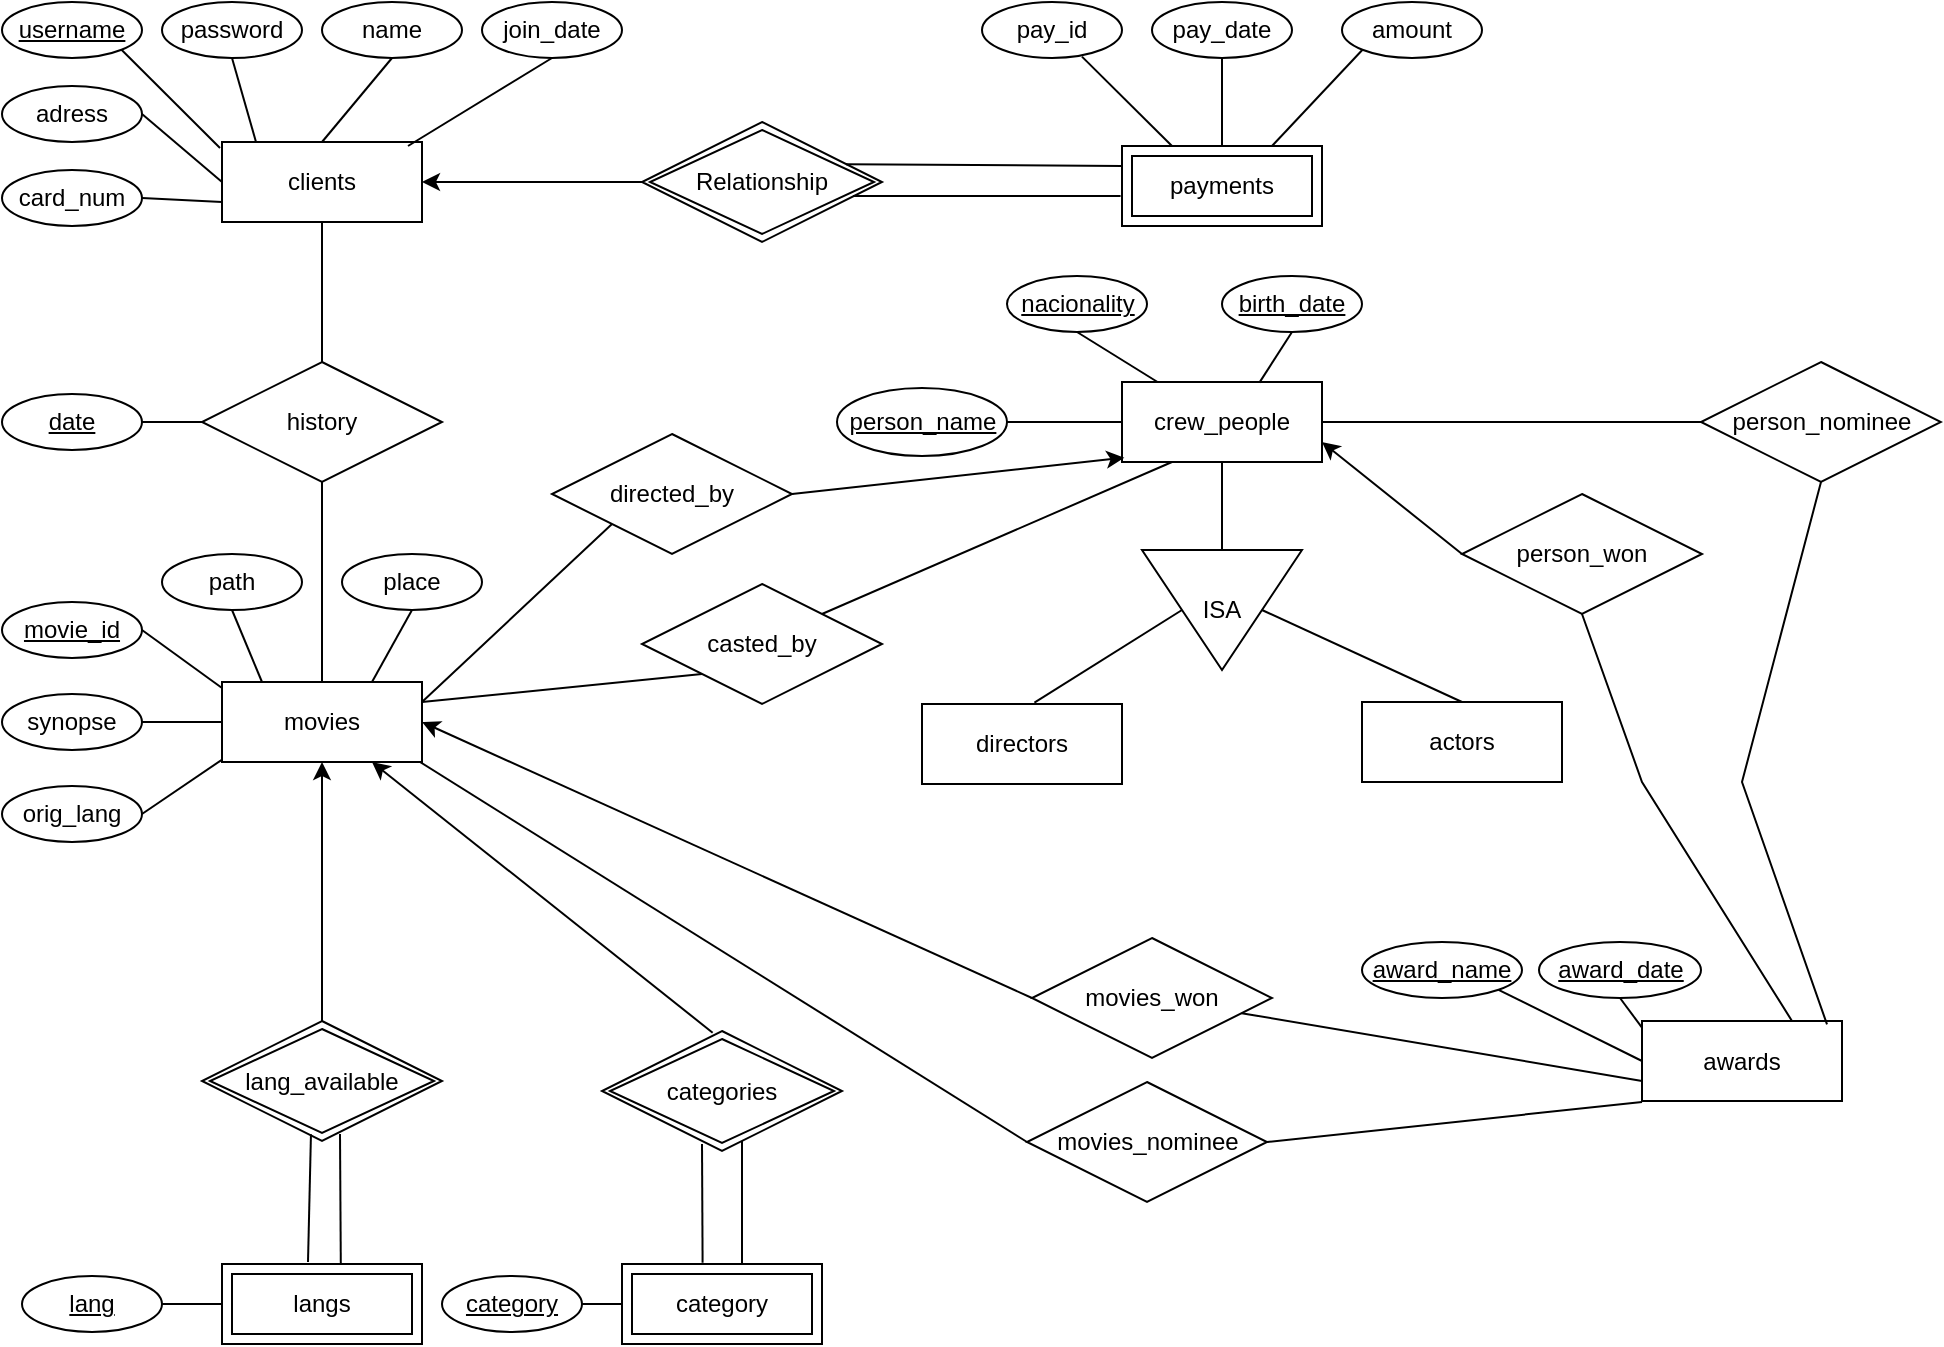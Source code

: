 <mxfile version="12.3.8" type="github" pages="1">
  <diagram id="RYnue4cF0OKcC7SYmtah" name="Page-1">
    <mxGraphModel dx="1406" dy="778" grid="1" gridSize="10" guides="1" tooltips="1" connect="1" arrows="1" fold="1" page="1" pageScale="1" pageWidth="850" pageHeight="1100" math="0" shadow="0">
      <root>
        <mxCell id="0"/>
        <mxCell id="1" parent="0"/>
        <mxCell id="TG9i973_F82ijA39gTVR-1" value="clients" style="whiteSpace=wrap;html=1;align=center;" parent="1" vertex="1">
          <mxGeometry x="110" y="80" width="100" height="40" as="geometry"/>
        </mxCell>
        <mxCell id="TG9i973_F82ijA39gTVR-2" value="username" style="ellipse;whiteSpace=wrap;html=1;align=center;fontStyle=4" parent="1" vertex="1">
          <mxGeometry y="10" width="70" height="28" as="geometry"/>
        </mxCell>
        <mxCell id="TG9i973_F82ijA39gTVR-3" value="password" style="ellipse;whiteSpace=wrap;html=1;align=center;" parent="1" vertex="1">
          <mxGeometry x="80" y="10" width="70" height="28" as="geometry"/>
        </mxCell>
        <mxCell id="TG9i973_F82ijA39gTVR-4" value="name&lt;span style=&quot;color: rgba(0 , 0 , 0 , 0) ; font-family: monospace ; font-size: 0px ; white-space: nowrap&quot;&gt;%3CmxGraphModel%3E%3Croot%3E%3CmxCell%20id%3D%220%22%2F%3E%3CmxCell%20id%3D%221%22%20parent%3D%220%22%2F%3E%3CmxCell%20id%3D%222%22%20value%3D%22username%22%20style%3D%22ellipse%3BwhiteSpace%3Dwrap%3Bhtml%3D1%3Balign%3Dcenter%3B%22%20vertex%3D%221%22%20parent%3D%221%22%3E%3CmxGeometry%20x%3D%22110%22%20y%3D%22152%22%20width%3D%2270%22%20height%3D%2228%22%20as%3D%22geometry%22%2F%3E%3C%2FmxCell%3E%3C%2Froot%3E%3C%2FmxGraphModel%3E&lt;/span&gt;" style="ellipse;whiteSpace=wrap;html=1;align=center;" parent="1" vertex="1">
          <mxGeometry x="160" y="10" width="70" height="28" as="geometry"/>
        </mxCell>
        <mxCell id="TG9i973_F82ijA39gTVR-5" value="join_date" style="ellipse;whiteSpace=wrap;html=1;align=center;" parent="1" vertex="1">
          <mxGeometry x="240" y="10" width="70" height="28" as="geometry"/>
        </mxCell>
        <mxCell id="TG9i973_F82ijA39gTVR-6" value="adress" style="ellipse;whiteSpace=wrap;html=1;align=center;" parent="1" vertex="1">
          <mxGeometry y="52" width="70" height="28" as="geometry"/>
        </mxCell>
        <mxCell id="TG9i973_F82ijA39gTVR-7" value="card_num" style="ellipse;whiteSpace=wrap;html=1;align=center;" parent="1" vertex="1">
          <mxGeometry y="94" width="70" height="28" as="geometry"/>
        </mxCell>
        <mxCell id="TG9i973_F82ijA39gTVR-8" value="" style="endArrow=none;html=1;rounded=0;exitX=1;exitY=0.5;exitDx=0;exitDy=0;entryX=0;entryY=0.75;entryDx=0;entryDy=0;" parent="1" source="TG9i973_F82ijA39gTVR-7" target="TG9i973_F82ijA39gTVR-1" edge="1">
          <mxGeometry relative="1" as="geometry">
            <mxPoint x="10" y="140" as="sourcePoint"/>
            <mxPoint x="170" y="140" as="targetPoint"/>
          </mxGeometry>
        </mxCell>
        <mxCell id="TG9i973_F82ijA39gTVR-11" value="" style="endArrow=none;html=1;rounded=0;exitX=1;exitY=0.5;exitDx=0;exitDy=0;entryX=0;entryY=0.5;entryDx=0;entryDy=0;" parent="1" source="TG9i973_F82ijA39gTVR-6" target="TG9i973_F82ijA39gTVR-1" edge="1">
          <mxGeometry relative="1" as="geometry">
            <mxPoint x="10" y="140" as="sourcePoint"/>
            <mxPoint x="110" y="90" as="targetPoint"/>
          </mxGeometry>
        </mxCell>
        <mxCell id="TG9i973_F82ijA39gTVR-12" value="" style="endArrow=none;html=1;rounded=0;exitX=1;exitY=1;exitDx=0;exitDy=0;entryX=-0.01;entryY=0.075;entryDx=0;entryDy=0;entryPerimeter=0;" parent="1" source="TG9i973_F82ijA39gTVR-2" target="TG9i973_F82ijA39gTVR-1" edge="1">
          <mxGeometry relative="1" as="geometry">
            <mxPoint x="10" y="140" as="sourcePoint"/>
            <mxPoint x="110" y="100" as="targetPoint"/>
          </mxGeometry>
        </mxCell>
        <mxCell id="TG9i973_F82ijA39gTVR-13" value="" style="endArrow=none;html=1;rounded=0;exitX=0.5;exitY=1;exitDx=0;exitDy=0;entryX=0.17;entryY=0;entryDx=0;entryDy=0;entryPerimeter=0;" parent="1" source="TG9i973_F82ijA39gTVR-3" target="TG9i973_F82ijA39gTVR-1" edge="1">
          <mxGeometry relative="1" as="geometry">
            <mxPoint x="10" y="140" as="sourcePoint"/>
            <mxPoint x="170" y="140" as="targetPoint"/>
          </mxGeometry>
        </mxCell>
        <mxCell id="TG9i973_F82ijA39gTVR-14" value="" style="endArrow=none;html=1;rounded=0;exitX=0.5;exitY=1;exitDx=0;exitDy=0;entryX=0.5;entryY=0;entryDx=0;entryDy=0;" parent="1" source="TG9i973_F82ijA39gTVR-4" target="TG9i973_F82ijA39gTVR-1" edge="1">
          <mxGeometry relative="1" as="geometry">
            <mxPoint x="10" y="140" as="sourcePoint"/>
            <mxPoint x="170" y="140" as="targetPoint"/>
          </mxGeometry>
        </mxCell>
        <mxCell id="TG9i973_F82ijA39gTVR-15" value="" style="endArrow=none;html=1;rounded=0;exitX=0.5;exitY=1;exitDx=0;exitDy=0;entryX=0.93;entryY=0.05;entryDx=0;entryDy=0;entryPerimeter=0;" parent="1" source="TG9i973_F82ijA39gTVR-5" target="TG9i973_F82ijA39gTVR-1" edge="1">
          <mxGeometry relative="1" as="geometry">
            <mxPoint x="10" y="140" as="sourcePoint"/>
            <mxPoint x="170" y="140" as="targetPoint"/>
          </mxGeometry>
        </mxCell>
        <mxCell id="TG9i973_F82ijA39gTVR-16" value="history" style="shape=rhombus;perimeter=rhombusPerimeter;whiteSpace=wrap;html=1;align=center;" parent="1" vertex="1">
          <mxGeometry x="100" y="190" width="120" height="60" as="geometry"/>
        </mxCell>
        <mxCell id="TG9i973_F82ijA39gTVR-17" value="" style="endArrow=none;html=1;rounded=0;exitX=0.5;exitY=1;exitDx=0;exitDy=0;entryX=0.5;entryY=0;entryDx=0;entryDy=0;" parent="1" source="TG9i973_F82ijA39gTVR-1" target="TG9i973_F82ijA39gTVR-16" edge="1">
          <mxGeometry relative="1" as="geometry">
            <mxPoint x="10" y="270" as="sourcePoint"/>
            <mxPoint x="170" y="270" as="targetPoint"/>
          </mxGeometry>
        </mxCell>
        <mxCell id="TG9i973_F82ijA39gTVR-19" value="date" style="ellipse;whiteSpace=wrap;html=1;align=center;fontStyle=4" parent="1" vertex="1">
          <mxGeometry y="206" width="70" height="28" as="geometry"/>
        </mxCell>
        <mxCell id="TG9i973_F82ijA39gTVR-20" value="" style="endArrow=none;html=1;rounded=0;exitX=1;exitY=0.5;exitDx=0;exitDy=0;entryX=0;entryY=0.5;entryDx=0;entryDy=0;" parent="1" source="TG9i973_F82ijA39gTVR-19" target="TG9i973_F82ijA39gTVR-16" edge="1">
          <mxGeometry relative="1" as="geometry">
            <mxPoint x="10" y="270" as="sourcePoint"/>
            <mxPoint x="170" y="270" as="targetPoint"/>
          </mxGeometry>
        </mxCell>
        <mxCell id="TG9i973_F82ijA39gTVR-21" value="movies" style="whiteSpace=wrap;html=1;align=center;" parent="1" vertex="1">
          <mxGeometry x="110" y="350" width="100" height="40" as="geometry"/>
        </mxCell>
        <mxCell id="TG9i973_F82ijA39gTVR-22" value="" style="endArrow=none;html=1;rounded=0;exitX=0.5;exitY=1;exitDx=0;exitDy=0;entryX=0.5;entryY=0;entryDx=0;entryDy=0;" parent="1" source="TG9i973_F82ijA39gTVR-16" target="TG9i973_F82ijA39gTVR-21" edge="1">
          <mxGeometry relative="1" as="geometry">
            <mxPoint x="10" y="410" as="sourcePoint"/>
            <mxPoint x="170" y="410" as="targetPoint"/>
          </mxGeometry>
        </mxCell>
        <mxCell id="TG9i973_F82ijA39gTVR-26" value="path" style="ellipse;whiteSpace=wrap;html=1;align=center;" parent="1" vertex="1">
          <mxGeometry x="80" y="286" width="70" height="28" as="geometry"/>
        </mxCell>
        <mxCell id="TG9i973_F82ijA39gTVR-27" value="place" style="ellipse;whiteSpace=wrap;html=1;align=center;" parent="1" vertex="1">
          <mxGeometry x="170" y="286" width="70" height="28" as="geometry"/>
        </mxCell>
        <mxCell id="TG9i973_F82ijA39gTVR-28" value="movie_id" style="ellipse;whiteSpace=wrap;html=1;align=center;fontStyle=4" parent="1" vertex="1">
          <mxGeometry y="310" width="70" height="28" as="geometry"/>
        </mxCell>
        <mxCell id="TG9i973_F82ijA39gTVR-29" value="synopse" style="ellipse;whiteSpace=wrap;html=1;align=center;" parent="1" vertex="1">
          <mxGeometry y="356" width="70" height="28" as="geometry"/>
        </mxCell>
        <mxCell id="TG9i973_F82ijA39gTVR-30" value="orig_lang" style="ellipse;whiteSpace=wrap;html=1;align=center;" parent="1" vertex="1">
          <mxGeometry y="402" width="70" height="28" as="geometry"/>
        </mxCell>
        <mxCell id="TG9i973_F82ijA39gTVR-31" value="" style="endArrow=none;html=1;rounded=0;exitX=0.5;exitY=1;exitDx=0;exitDy=0;" parent="1" source="TG9i973_F82ijA39gTVR-26" edge="1">
          <mxGeometry relative="1" as="geometry">
            <mxPoint x="10" y="450" as="sourcePoint"/>
            <mxPoint x="130" y="350" as="targetPoint"/>
          </mxGeometry>
        </mxCell>
        <mxCell id="TG9i973_F82ijA39gTVR-32" value="" style="endArrow=none;html=1;rounded=0;exitX=0.5;exitY=1;exitDx=0;exitDy=0;entryX=0.75;entryY=0;entryDx=0;entryDy=0;" parent="1" source="TG9i973_F82ijA39gTVR-27" target="TG9i973_F82ijA39gTVR-21" edge="1">
          <mxGeometry relative="1" as="geometry">
            <mxPoint x="10" y="450" as="sourcePoint"/>
            <mxPoint x="170" y="450" as="targetPoint"/>
          </mxGeometry>
        </mxCell>
        <mxCell id="TG9i973_F82ijA39gTVR-33" value="" style="endArrow=none;html=1;rounded=0;exitX=1;exitY=0.5;exitDx=0;exitDy=0;entryX=0;entryY=0.075;entryDx=0;entryDy=0;entryPerimeter=0;" parent="1" source="TG9i973_F82ijA39gTVR-28" target="TG9i973_F82ijA39gTVR-21" edge="1">
          <mxGeometry relative="1" as="geometry">
            <mxPoint x="10" y="450" as="sourcePoint"/>
            <mxPoint x="170" y="450" as="targetPoint"/>
          </mxGeometry>
        </mxCell>
        <mxCell id="TG9i973_F82ijA39gTVR-34" value="" style="endArrow=none;html=1;rounded=0;exitX=1;exitY=0.5;exitDx=0;exitDy=0;entryX=0;entryY=0.5;entryDx=0;entryDy=0;" parent="1" source="TG9i973_F82ijA39gTVR-29" target="TG9i973_F82ijA39gTVR-21" edge="1">
          <mxGeometry relative="1" as="geometry">
            <mxPoint x="10" y="450" as="sourcePoint"/>
            <mxPoint x="170" y="450" as="targetPoint"/>
          </mxGeometry>
        </mxCell>
        <mxCell id="TG9i973_F82ijA39gTVR-35" value="" style="endArrow=none;html=1;rounded=0;exitX=1;exitY=0.5;exitDx=0;exitDy=0;entryX=-0.003;entryY=0.976;entryDx=0;entryDy=0;entryPerimeter=0;" parent="1" source="TG9i973_F82ijA39gTVR-30" target="TG9i973_F82ijA39gTVR-21" edge="1">
          <mxGeometry relative="1" as="geometry">
            <mxPoint x="10" y="450" as="sourcePoint"/>
            <mxPoint x="170" y="450" as="targetPoint"/>
          </mxGeometry>
        </mxCell>
        <mxCell id="TG9i973_F82ijA39gTVR-37" value="Relationship" style="shape=rhombus;double=1;perimeter=rhombusPerimeter;whiteSpace=wrap;html=1;align=center;" parent="1" vertex="1">
          <mxGeometry x="320" y="70" width="120" height="60" as="geometry"/>
        </mxCell>
        <mxCell id="TG9i973_F82ijA39gTVR-38" value="" style="endArrow=classic;html=1;entryX=1;entryY=0.5;entryDx=0;entryDy=0;exitX=0;exitY=0.5;exitDx=0;exitDy=0;" parent="1" source="TG9i973_F82ijA39gTVR-37" target="TG9i973_F82ijA39gTVR-1" edge="1">
          <mxGeometry width="50" height="50" relative="1" as="geometry">
            <mxPoint x="320" y="170" as="sourcePoint"/>
            <mxPoint x="320" y="230" as="targetPoint"/>
          </mxGeometry>
        </mxCell>
        <mxCell id="TG9i973_F82ijA39gTVR-39" value="payments" style="shape=ext;margin=3;double=1;whiteSpace=wrap;html=1;align=center;" parent="1" vertex="1">
          <mxGeometry x="560" y="82" width="100" height="40" as="geometry"/>
        </mxCell>
        <mxCell id="TG9i973_F82ijA39gTVR-40" value="" style="endArrow=none;html=1;rounded=0;entryX=0;entryY=0.25;entryDx=0;entryDy=0;exitX=0.85;exitY=0.352;exitDx=0;exitDy=0;exitPerimeter=0;" parent="1" source="TG9i973_F82ijA39gTVR-37" target="TG9i973_F82ijA39gTVR-39" edge="1">
          <mxGeometry relative="1" as="geometry">
            <mxPoint x="10" y="450" as="sourcePoint"/>
            <mxPoint x="170" y="450" as="targetPoint"/>
          </mxGeometry>
        </mxCell>
        <mxCell id="TG9i973_F82ijA39gTVR-41" value="" style="endArrow=none;html=1;rounded=0;exitX=0.879;exitY=0.616;exitDx=0;exitDy=0;exitPerimeter=0;entryX=-0.007;entryY=0.624;entryDx=0;entryDy=0;entryPerimeter=0;" parent="1" source="TG9i973_F82ijA39gTVR-37" target="TG9i973_F82ijA39gTVR-39" edge="1">
          <mxGeometry relative="1" as="geometry">
            <mxPoint x="10" y="450" as="sourcePoint"/>
            <mxPoint x="170" y="450" as="targetPoint"/>
          </mxGeometry>
        </mxCell>
        <mxCell id="TG9i973_F82ijA39gTVR-43" value="pay_id" style="ellipse;whiteSpace=wrap;html=1;align=center;" parent="1" vertex="1">
          <mxGeometry x="490" y="10" width="70" height="28" as="geometry"/>
        </mxCell>
        <mxCell id="TG9i973_F82ijA39gTVR-44" value="pay_date" style="ellipse;whiteSpace=wrap;html=1;align=center;" parent="1" vertex="1">
          <mxGeometry x="575" y="10" width="70" height="28" as="geometry"/>
        </mxCell>
        <mxCell id="TG9i973_F82ijA39gTVR-45" value="" style="endArrow=none;html=1;rounded=0;exitX=0.714;exitY=0.975;exitDx=0;exitDy=0;exitPerimeter=0;entryX=0.25;entryY=0;entryDx=0;entryDy=0;" parent="1" source="TG9i973_F82ijA39gTVR-43" target="TG9i973_F82ijA39gTVR-39" edge="1">
          <mxGeometry relative="1" as="geometry">
            <mxPoint x="550" y="170" as="sourcePoint"/>
            <mxPoint x="590" y="190" as="targetPoint"/>
          </mxGeometry>
        </mxCell>
        <mxCell id="TG9i973_F82ijA39gTVR-46" value="" style="endArrow=none;html=1;rounded=0;entryX=0.5;entryY=0;entryDx=0;entryDy=0;exitX=0.5;exitY=1;exitDx=0;exitDy=0;" parent="1" source="TG9i973_F82ijA39gTVR-44" target="TG9i973_F82ijA39gTVR-39" edge="1">
          <mxGeometry relative="1" as="geometry">
            <mxPoint x="610" y="50" as="sourcePoint"/>
            <mxPoint x="655" y="82" as="targetPoint"/>
          </mxGeometry>
        </mxCell>
        <mxCell id="TG9i973_F82ijA39gTVR-47" value="amount" style="ellipse;whiteSpace=wrap;html=1;align=center;" parent="1" vertex="1">
          <mxGeometry x="670" y="10" width="70" height="28" as="geometry"/>
        </mxCell>
        <mxCell id="TG9i973_F82ijA39gTVR-48" value="" style="endArrow=none;html=1;rounded=0;exitX=0;exitY=1;exitDx=0;exitDy=0;entryX=0.75;entryY=0;entryDx=0;entryDy=0;" parent="1" source="TG9i973_F82ijA39gTVR-47" target="TG9i973_F82ijA39gTVR-39" edge="1">
          <mxGeometry relative="1" as="geometry">
            <mxPoint x="460" y="250" as="sourcePoint"/>
            <mxPoint x="620" y="250" as="targetPoint"/>
          </mxGeometry>
        </mxCell>
        <mxCell id="TG9i973_F82ijA39gTVR-52" value="" style="endArrow=classic;html=1;entryX=0.5;entryY=1;entryDx=0;entryDy=0;exitX=0.5;exitY=0;exitDx=0;exitDy=0;" parent="1" target="TG9i973_F82ijA39gTVR-21" edge="1">
          <mxGeometry width="50" height="50" relative="1" as="geometry">
            <mxPoint x="160" y="520" as="sourcePoint"/>
            <mxPoint x="60" y="580" as="targetPoint"/>
          </mxGeometry>
        </mxCell>
        <mxCell id="TG9i973_F82ijA39gTVR-53" value="" style="endArrow=classic;html=1;entryX=0.75;entryY=1;entryDx=0;entryDy=0;exitX=0.461;exitY=0.014;exitDx=0;exitDy=0;exitPerimeter=0;" parent="1" source="TG9i973_F82ijA39gTVR-55" target="TG9i973_F82ijA39gTVR-21" edge="1">
          <mxGeometry width="50" height="50" relative="1" as="geometry">
            <mxPoint x="449.333" y="520" as="sourcePoint"/>
            <mxPoint x="60" y="580" as="targetPoint"/>
          </mxGeometry>
        </mxCell>
        <mxCell id="TG9i973_F82ijA39gTVR-54" value="lang_available" style="shape=rhombus;double=1;perimeter=rhombusPerimeter;whiteSpace=wrap;html=1;align=center;" parent="1" vertex="1">
          <mxGeometry x="100" y="519.5" width="120" height="60" as="geometry"/>
        </mxCell>
        <mxCell id="TG9i973_F82ijA39gTVR-55" value="categories" style="shape=rhombus;double=1;perimeter=rhombusPerimeter;whiteSpace=wrap;html=1;align=center;" parent="1" vertex="1">
          <mxGeometry x="300" y="524.5" width="120" height="60" as="geometry"/>
        </mxCell>
        <mxCell id="TG9i973_F82ijA39gTVR-56" value="langs" style="shape=ext;margin=3;double=1;whiteSpace=wrap;html=1;align=center;" parent="1" vertex="1">
          <mxGeometry x="110" y="641" width="100" height="40" as="geometry"/>
        </mxCell>
        <mxCell id="TG9i973_F82ijA39gTVR-57" value="" style="endArrow=none;html=1;rounded=0;exitX=0.454;exitY=0.944;exitDx=0;exitDy=0;exitPerimeter=0;" parent="1" source="TG9i973_F82ijA39gTVR-54" edge="1">
          <mxGeometry relative="1" as="geometry">
            <mxPoint x="10" y="690" as="sourcePoint"/>
            <mxPoint x="153" y="640" as="targetPoint"/>
          </mxGeometry>
        </mxCell>
        <mxCell id="TG9i973_F82ijA39gTVR-60" value="lang" style="ellipse;whiteSpace=wrap;html=1;align=center;fontStyle=4" parent="1" vertex="1">
          <mxGeometry x="10" y="647" width="70" height="28" as="geometry"/>
        </mxCell>
        <mxCell id="TG9i973_F82ijA39gTVR-61" value="" style="endArrow=none;html=1;rounded=0;exitX=1;exitY=0.5;exitDx=0;exitDy=0;entryX=0;entryY=0.5;entryDx=0;entryDy=0;" parent="1" source="TG9i973_F82ijA39gTVR-60" target="TG9i973_F82ijA39gTVR-56" edge="1">
          <mxGeometry relative="1" as="geometry">
            <mxPoint x="10" y="690" as="sourcePoint"/>
            <mxPoint x="170" y="690" as="targetPoint"/>
          </mxGeometry>
        </mxCell>
        <mxCell id="TG9i973_F82ijA39gTVR-62" value="category" style="shape=ext;margin=3;double=1;whiteSpace=wrap;html=1;align=center;" parent="1" vertex="1">
          <mxGeometry x="310" y="641" width="100" height="40" as="geometry"/>
        </mxCell>
        <mxCell id="TG9i973_F82ijA39gTVR-65" value="category" style="ellipse;whiteSpace=wrap;html=1;align=center;fontStyle=4" parent="1" vertex="1">
          <mxGeometry x="220" y="647" width="70" height="28" as="geometry"/>
        </mxCell>
        <mxCell id="TG9i973_F82ijA39gTVR-68" value="" style="endArrow=none;html=1;rounded=0;exitX=0;exitY=0.5;exitDx=0;exitDy=0;entryX=1;entryY=0.5;entryDx=0;entryDy=0;" parent="1" source="TG9i973_F82ijA39gTVR-62" target="TG9i973_F82ijA39gTVR-65" edge="1">
          <mxGeometry relative="1" as="geometry">
            <mxPoint x="-80" y="705" as="sourcePoint"/>
            <mxPoint x="80" y="705" as="targetPoint"/>
          </mxGeometry>
        </mxCell>
        <mxCell id="TG9i973_F82ijA39gTVR-69" value="" style="endArrow=none;html=1;rounded=0;exitX=0.5;exitY=1;exitDx=0;exitDy=0;" parent="1" edge="1">
          <mxGeometry relative="1" as="geometry">
            <mxPoint x="370" y="579.5" as="sourcePoint"/>
            <mxPoint x="370" y="641" as="targetPoint"/>
          </mxGeometry>
        </mxCell>
        <mxCell id="TG9i973_F82ijA39gTVR-71" value="" style="endArrow=none;html=1;rounded=0;entryX=0.354;entryY=0;entryDx=0;entryDy=0;entryPerimeter=0;" parent="1" edge="1">
          <mxGeometry relative="1" as="geometry">
            <mxPoint x="169" y="576" as="sourcePoint"/>
            <mxPoint x="169.4" y="641" as="targetPoint"/>
          </mxGeometry>
        </mxCell>
        <mxCell id="TG9i973_F82ijA39gTVR-72" value="" style="endArrow=none;html=1;rounded=0;entryX=0.403;entryY=-0.017;entryDx=0;entryDy=0;entryPerimeter=0;" parent="1" target="TG9i973_F82ijA39gTVR-62" edge="1">
          <mxGeometry relative="1" as="geometry">
            <mxPoint x="350" y="581" as="sourcePoint"/>
            <mxPoint x="350" y="635" as="targetPoint"/>
          </mxGeometry>
        </mxCell>
        <mxCell id="TG9i973_F82ijA39gTVR-79" value="crew_people" style="whiteSpace=wrap;html=1;align=center;" parent="1" vertex="1">
          <mxGeometry x="560" y="200" width="100" height="40" as="geometry"/>
        </mxCell>
        <mxCell id="TG9i973_F82ijA39gTVR-81" value="person_name" style="ellipse;whiteSpace=wrap;html=1;align=center;fontStyle=4" parent="1" vertex="1">
          <mxGeometry x="417.5" y="203" width="85" height="34" as="geometry"/>
        </mxCell>
        <mxCell id="TG9i973_F82ijA39gTVR-85" value="" style="endArrow=none;html=1;rounded=0;exitX=1;exitY=0.5;exitDx=0;exitDy=0;entryX=0;entryY=0.5;entryDx=0;entryDy=0;" parent="1" source="TG9i973_F82ijA39gTVR-81" target="TG9i973_F82ijA39gTVR-79" edge="1">
          <mxGeometry relative="1" as="geometry">
            <mxPoint x="480" y="300" as="sourcePoint"/>
            <mxPoint x="640" y="300" as="targetPoint"/>
          </mxGeometry>
        </mxCell>
        <mxCell id="TG9i973_F82ijA39gTVR-87" value="nacionality" style="ellipse;whiteSpace=wrap;html=1;align=center;fontStyle=4" parent="1" vertex="1">
          <mxGeometry x="502.5" y="147" width="70" height="28" as="geometry"/>
        </mxCell>
        <mxCell id="TG9i973_F82ijA39gTVR-88" value="birth_date" style="ellipse;whiteSpace=wrap;html=1;align=center;fontStyle=4" parent="1" vertex="1">
          <mxGeometry x="610" y="147" width="70" height="28" as="geometry"/>
        </mxCell>
        <mxCell id="TG9i973_F82ijA39gTVR-89" value="" style="endArrow=none;html=1;rounded=0;exitX=0.5;exitY=1;exitDx=0;exitDy=0;" parent="1" source="TG9i973_F82ijA39gTVR-87" target="TG9i973_F82ijA39gTVR-79" edge="1">
          <mxGeometry relative="1" as="geometry">
            <mxPoint x="525" y="389.5" as="sourcePoint"/>
            <mxPoint x="685" y="389.5" as="targetPoint"/>
          </mxGeometry>
        </mxCell>
        <mxCell id="TG9i973_F82ijA39gTVR-90" value="" style="endArrow=none;html=1;rounded=0;exitX=0.5;exitY=1;exitDx=0;exitDy=0;entryX=0.687;entryY=0.008;entryDx=0;entryDy=0;entryPerimeter=0;" parent="1" source="TG9i973_F82ijA39gTVR-88" target="TG9i973_F82ijA39gTVR-79" edge="1">
          <mxGeometry relative="1" as="geometry">
            <mxPoint x="547.5" y="185" as="sourcePoint"/>
            <mxPoint x="587.778" y="210" as="targetPoint"/>
          </mxGeometry>
        </mxCell>
        <mxCell id="TG9i973_F82ijA39gTVR-91" value="ISA" style="triangle;whiteSpace=wrap;html=1;direction=south;" parent="1" vertex="1">
          <mxGeometry x="570" y="284" width="80" height="60" as="geometry"/>
        </mxCell>
        <mxCell id="TG9i973_F82ijA39gTVR-92" value="" style="endArrow=none;html=1;rounded=0;exitX=0.5;exitY=1;exitDx=0;exitDy=0;entryX=0;entryY=0.5;entryDx=0;entryDy=0;" parent="1" source="TG9i973_F82ijA39gTVR-79" target="TG9i973_F82ijA39gTVR-91" edge="1">
          <mxGeometry relative="1" as="geometry">
            <mxPoint x="424.5" y="383.5" as="sourcePoint"/>
            <mxPoint x="584.5" y="383.5" as="targetPoint"/>
          </mxGeometry>
        </mxCell>
        <mxCell id="TG9i973_F82ijA39gTVR-93" value="directors" style="whiteSpace=wrap;html=1;align=center;" parent="1" vertex="1">
          <mxGeometry x="460" y="361" width="100" height="40" as="geometry"/>
        </mxCell>
        <mxCell id="TG9i973_F82ijA39gTVR-94" value="actors" style="whiteSpace=wrap;html=1;align=center;" parent="1" vertex="1">
          <mxGeometry x="680" y="360" width="100" height="40" as="geometry"/>
        </mxCell>
        <mxCell id="TG9i973_F82ijA39gTVR-95" value="" style="endArrow=none;html=1;rounded=0;exitX=0.5;exitY=1;exitDx=0;exitDy=0;entryX=0.562;entryY=-0.017;entryDx=0;entryDy=0;entryPerimeter=0;" parent="1" source="TG9i973_F82ijA39gTVR-91" target="TG9i973_F82ijA39gTVR-93" edge="1">
          <mxGeometry relative="1" as="geometry">
            <mxPoint x="502.5" y="500" as="sourcePoint"/>
            <mxPoint x="662.5" y="500" as="targetPoint"/>
          </mxGeometry>
        </mxCell>
        <mxCell id="TG9i973_F82ijA39gTVR-96" value="" style="endArrow=none;html=1;rounded=0;exitX=0.5;exitY=0;exitDx=0;exitDy=0;entryX=0.5;entryY=0;entryDx=0;entryDy=0;" parent="1" source="TG9i973_F82ijA39gTVR-91" target="TG9i973_F82ijA39gTVR-94" edge="1">
          <mxGeometry relative="1" as="geometry">
            <mxPoint x="650" y="378" as="sourcePoint"/>
            <mxPoint x="576.2" y="424.32" as="targetPoint"/>
          </mxGeometry>
        </mxCell>
        <mxCell id="TG9i973_F82ijA39gTVR-98" value="awards" style="whiteSpace=wrap;html=1;align=center;" parent="1" vertex="1">
          <mxGeometry x="820" y="519.5" width="100" height="40" as="geometry"/>
        </mxCell>
        <mxCell id="TG9i973_F82ijA39gTVR-100" value="" style="endArrow=classic;html=1;entryX=1;entryY=0.75;entryDx=0;entryDy=0;exitX=0;exitY=0.5;exitDx=0;exitDy=0;" parent="1" target="TG9i973_F82ijA39gTVR-79" edge="1" source="TG9i973_F82ijA39gTVR-114">
          <mxGeometry width="50" height="50" relative="1" as="geometry">
            <mxPoint x="800" y="108" as="sourcePoint"/>
            <mxPoint x="755" y="125" as="targetPoint"/>
          </mxGeometry>
        </mxCell>
        <mxCell id="TG9i973_F82ijA39gTVR-105" value="" style="endArrow=none;html=1;rounded=0;entryX=0.5;entryY=1;entryDx=0;entryDy=0;exitX=0.75;exitY=0;exitDx=0;exitDy=0;" parent="1" source="TG9i973_F82ijA39gTVR-98" edge="1" target="TG9i973_F82ijA39gTVR-114">
          <mxGeometry relative="1" as="geometry">
            <mxPoint x="650" y="554" as="sourcePoint"/>
            <mxPoint x="800" y="168" as="targetPoint"/>
            <Array as="points">
              <mxPoint x="820" y="400"/>
            </Array>
          </mxGeometry>
        </mxCell>
        <mxCell id="TG9i973_F82ijA39gTVR-106" value="" style="endArrow=none;html=1;rounded=0;entryX=0.5;entryY=1;entryDx=0;entryDy=0;exitX=0.925;exitY=0.042;exitDx=0;exitDy=0;exitPerimeter=0;" parent="1" source="TG9i973_F82ijA39gTVR-98" edge="1" target="TG9i973_F82ijA39gTVR-115">
          <mxGeometry relative="1" as="geometry">
            <mxPoint x="850" y="520" as="sourcePoint"/>
            <mxPoint x="970" y="168" as="targetPoint"/>
            <Array as="points">
              <mxPoint x="870" y="400"/>
            </Array>
          </mxGeometry>
        </mxCell>
        <mxCell id="TG9i973_F82ijA39gTVR-108" value="award_name" style="ellipse;whiteSpace=wrap;html=1;align=center;fontStyle=4" parent="1" vertex="1">
          <mxGeometry x="680" y="480" width="80" height="28" as="geometry"/>
        </mxCell>
        <mxCell id="TG9i973_F82ijA39gTVR-109" value="award_date" style="ellipse;whiteSpace=wrap;html=1;align=center;fontStyle=4" parent="1" vertex="1">
          <mxGeometry x="768.5" y="480" width="81" height="28" as="geometry"/>
        </mxCell>
        <mxCell id="TG9i973_F82ijA39gTVR-112" value="" style="endArrow=none;html=1;rounded=0;exitX=0.5;exitY=1;exitDx=0;exitDy=0;entryX=0;entryY=0.083;entryDx=0;entryDy=0;entryPerimeter=0;" parent="1" source="TG9i973_F82ijA39gTVR-109" target="TG9i973_F82ijA39gTVR-98" edge="1">
          <mxGeometry relative="1" as="geometry">
            <mxPoint x="590" y="590" as="sourcePoint"/>
            <mxPoint x="750" y="590" as="targetPoint"/>
          </mxGeometry>
        </mxCell>
        <mxCell id="TG9i973_F82ijA39gTVR-113" value="" style="endArrow=none;html=1;rounded=0;exitX=1;exitY=1;exitDx=0;exitDy=0;entryX=0;entryY=0.5;entryDx=0;entryDy=0;" parent="1" source="TG9i973_F82ijA39gTVR-108" target="TG9i973_F82ijA39gTVR-98" edge="1">
          <mxGeometry relative="1" as="geometry">
            <mxPoint x="580" y="600" as="sourcePoint"/>
            <mxPoint x="740" y="600" as="targetPoint"/>
          </mxGeometry>
        </mxCell>
        <mxCell id="TG9i973_F82ijA39gTVR-114" value="person_won" style="shape=rhombus;perimeter=rhombusPerimeter;whiteSpace=wrap;html=1;align=center;" parent="1" vertex="1">
          <mxGeometry x="730" y="256" width="120" height="60" as="geometry"/>
        </mxCell>
        <mxCell id="TG9i973_F82ijA39gTVR-115" value="person_nominee" style="shape=rhombus;perimeter=rhombusPerimeter;whiteSpace=wrap;html=1;align=center;" parent="1" vertex="1">
          <mxGeometry x="849.5" y="190" width="120" height="60" as="geometry"/>
        </mxCell>
        <mxCell id="TG9i973_F82ijA39gTVR-117" value="movies_won" style="shape=rhombus;perimeter=rhombusPerimeter;whiteSpace=wrap;html=1;align=center;" parent="1" vertex="1">
          <mxGeometry x="515" y="478" width="120" height="60" as="geometry"/>
        </mxCell>
        <mxCell id="TG9i973_F82ijA39gTVR-118" value="" style="endArrow=none;html=1;rounded=0;entryX=0;entryY=0.75;entryDx=0;entryDy=0;" parent="1" source="TG9i973_F82ijA39gTVR-117" target="TG9i973_F82ijA39gTVR-98" edge="1">
          <mxGeometry relative="1" as="geometry">
            <mxPoint x="645" y="539.5" as="sourcePoint"/>
            <mxPoint x="805" y="539.5" as="targetPoint"/>
          </mxGeometry>
        </mxCell>
        <mxCell id="TG9i973_F82ijA39gTVR-119" value="" style="endArrow=classic;html=1;exitX=0;exitY=0.5;exitDx=0;exitDy=0;entryX=1;entryY=0.5;entryDx=0;entryDy=0;" parent="1" source="TG9i973_F82ijA39gTVR-117" target="TG9i973_F82ijA39gTVR-21" edge="1">
          <mxGeometry width="50" height="50" relative="1" as="geometry">
            <mxPoint x="452.5" y="509.5" as="sourcePoint"/>
            <mxPoint x="502.5" y="459.5" as="targetPoint"/>
          </mxGeometry>
        </mxCell>
        <mxCell id="TG9i973_F82ijA39gTVR-120" value="directed_by" style="shape=rhombus;perimeter=rhombusPerimeter;whiteSpace=wrap;html=1;align=center;" parent="1" vertex="1">
          <mxGeometry x="275" y="226" width="120" height="60" as="geometry"/>
        </mxCell>
        <mxCell id="TG9i973_F82ijA39gTVR-121" value="" style="endArrow=none;html=1;rounded=0;exitX=1;exitY=0.25;exitDx=0;exitDy=0;entryX=0;entryY=1;entryDx=0;entryDy=0;" parent="1" source="TG9i973_F82ijA39gTVR-21" target="TG9i973_F82ijA39gTVR-120" edge="1">
          <mxGeometry relative="1" as="geometry">
            <mxPoint x="240" y="355.5" as="sourcePoint"/>
            <mxPoint x="400" y="355.5" as="targetPoint"/>
          </mxGeometry>
        </mxCell>
        <mxCell id="TG9i973_F82ijA39gTVR-122" value="" style="endArrow=classic;html=1;exitX=1;exitY=0.5;exitDx=0;exitDy=0;entryX=0.012;entryY=0.946;entryDx=0;entryDy=0;entryPerimeter=0;" parent="1" source="TG9i973_F82ijA39gTVR-120" target="TG9i973_F82ijA39gTVR-79" edge="1">
          <mxGeometry width="50" height="50" relative="1" as="geometry">
            <mxPoint x="424.5" y="300" as="sourcePoint"/>
            <mxPoint x="474.5" y="250" as="targetPoint"/>
          </mxGeometry>
        </mxCell>
        <mxCell id="TG9i973_F82ijA39gTVR-123" value="casted_by" style="shape=rhombus;perimeter=rhombusPerimeter;whiteSpace=wrap;html=1;align=center;" parent="1" vertex="1">
          <mxGeometry x="320" y="301" width="120" height="60" as="geometry"/>
        </mxCell>
        <mxCell id="TG9i973_F82ijA39gTVR-124" value="" style="endArrow=none;html=1;entryX=0.25;entryY=1;entryDx=0;entryDy=0;exitX=1;exitY=0;exitDx=0;exitDy=0;" parent="1" source="TG9i973_F82ijA39gTVR-123" target="TG9i973_F82ijA39gTVR-79" edge="1">
          <mxGeometry width="50" height="50" relative="1" as="geometry">
            <mxPoint x="465" y="314" as="sourcePoint"/>
            <mxPoint x="515" y="264" as="targetPoint"/>
          </mxGeometry>
        </mxCell>
        <mxCell id="TG9i973_F82ijA39gTVR-125" value="" style="endArrow=none;html=1;entryX=0;entryY=1;entryDx=0;entryDy=0;exitX=1;exitY=0.25;exitDx=0;exitDy=0;" parent="1" source="TG9i973_F82ijA39gTVR-21" target="TG9i973_F82ijA39gTVR-123" edge="1">
          <mxGeometry width="50" height="50" relative="1" as="geometry">
            <mxPoint x="420" y="326" as="sourcePoint"/>
            <mxPoint x="595" y="250" as="targetPoint"/>
          </mxGeometry>
        </mxCell>
        <mxCell id="6ejBt9cymoMtmnDikI-O-2" value="movies_nominee" style="shape=rhombus;perimeter=rhombusPerimeter;whiteSpace=wrap;html=1;align=center;" parent="1" vertex="1">
          <mxGeometry x="512.5" y="550" width="120" height="60" as="geometry"/>
        </mxCell>
        <mxCell id="6ejBt9cymoMtmnDikI-O-3" value="" style="endArrow=none;html=1;rounded=0;exitX=1;exitY=0.5;exitDx=0;exitDy=0;entryX=0;entryY=1.013;entryDx=0;entryDy=0;entryPerimeter=0;" parent="1" source="6ejBt9cymoMtmnDikI-O-2" target="TG9i973_F82ijA39gTVR-98" edge="1">
          <mxGeometry relative="1" as="geometry">
            <mxPoint x="632.5" y="652" as="sourcePoint"/>
            <mxPoint x="792.5" y="652" as="targetPoint"/>
          </mxGeometry>
        </mxCell>
        <mxCell id="6ejBt9cymoMtmnDikI-O-4" value="" style="endArrow=none;html=1;rounded=0;exitX=0.99;exitY=1;exitDx=0;exitDy=0;exitPerimeter=0;entryX=0;entryY=0.5;entryDx=0;entryDy=0;" parent="1" source="TG9i973_F82ijA39gTVR-21" target="6ejBt9cymoMtmnDikI-O-2" edge="1">
          <mxGeometry relative="1" as="geometry">
            <mxPoint x="365" y="625" as="sourcePoint"/>
            <mxPoint x="525" y="625" as="targetPoint"/>
          </mxGeometry>
        </mxCell>
        <mxCell id="L3waW7eEh7N6GV9FXfWY-2" value="" style="endArrow=none;html=1;rounded=0;exitX=1;exitY=0.5;exitDx=0;exitDy=0;entryX=0;entryY=0.5;entryDx=0;entryDy=0;" edge="1" parent="1" source="TG9i973_F82ijA39gTVR-79" target="TG9i973_F82ijA39gTVR-115">
          <mxGeometry relative="1" as="geometry">
            <mxPoint x="680" y="215" as="sourcePoint"/>
            <mxPoint x="840" y="215" as="targetPoint"/>
          </mxGeometry>
        </mxCell>
      </root>
    </mxGraphModel>
  </diagram>
</mxfile>
